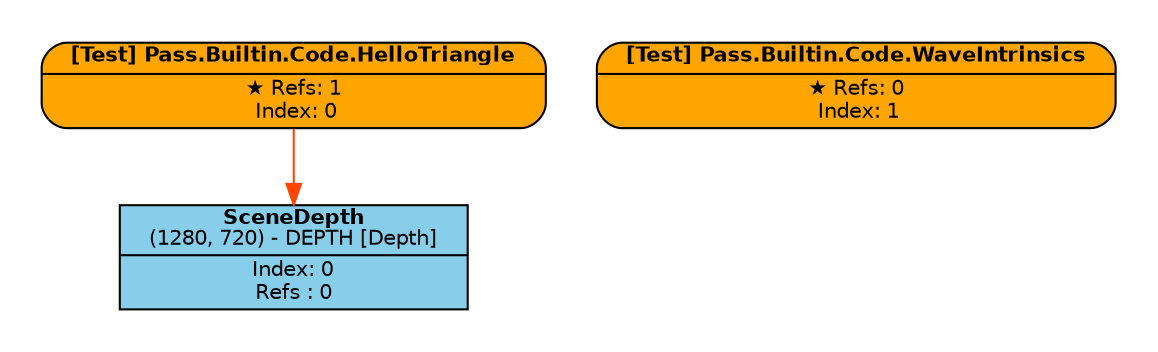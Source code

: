 digraph FrameGraph {
graph [style=invis, rankdir="TB" ordering=out, splines=spline]
node [shape=record, fontname="helvetica", fontsize=10, margin="0.2,0.03"]

P0 [label=<{ {<B>[Test] Pass.Builtin.Code.HelloTriangle</B>} | {&#x2605; Refs: 1<BR/> Index: 0} }> style="rounded,filled", fillcolor=orange]
P1 [label=<{ {<B>[Test] Pass.Builtin.Code.WaveIntrinsics</B>} | {&#x2605; Refs: 0<BR/> Index: 1} }> style="rounded,filled", fillcolor=orange]

R0_1 [label=<{ {<B>SceneDepth</B><BR/>(1280, 720) - DEPTH [Depth]} | {Index: 0<BR/>Refs : 0} }> style=filled, fillcolor=skyblue]

P0 -> { R0_1 } [color=orangered]
P1 -> { } [color=orangered]

R0_1 -> { } [color=olivedrab3]

subgraph cluster_0 {
P0 R0_1 
}
subgraph cluster_1 {
P1 
}

subgraph cluster_imported_resources {
graph [style=dotted, fontname="helvetica", label=< <B>Imported</B> >]

}

}